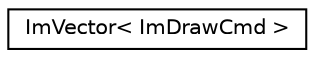 digraph "Graphical Class Hierarchy"
{
  edge [fontname="Helvetica",fontsize="10",labelfontname="Helvetica",labelfontsize="10"];
  node [fontname="Helvetica",fontsize="10",shape=record];
  rankdir="LR";
  Node0 [label="ImVector\< ImDrawCmd \>",height=0.2,width=0.4,color="black", fillcolor="white", style="filled",URL="$structImVector.html"];
}
